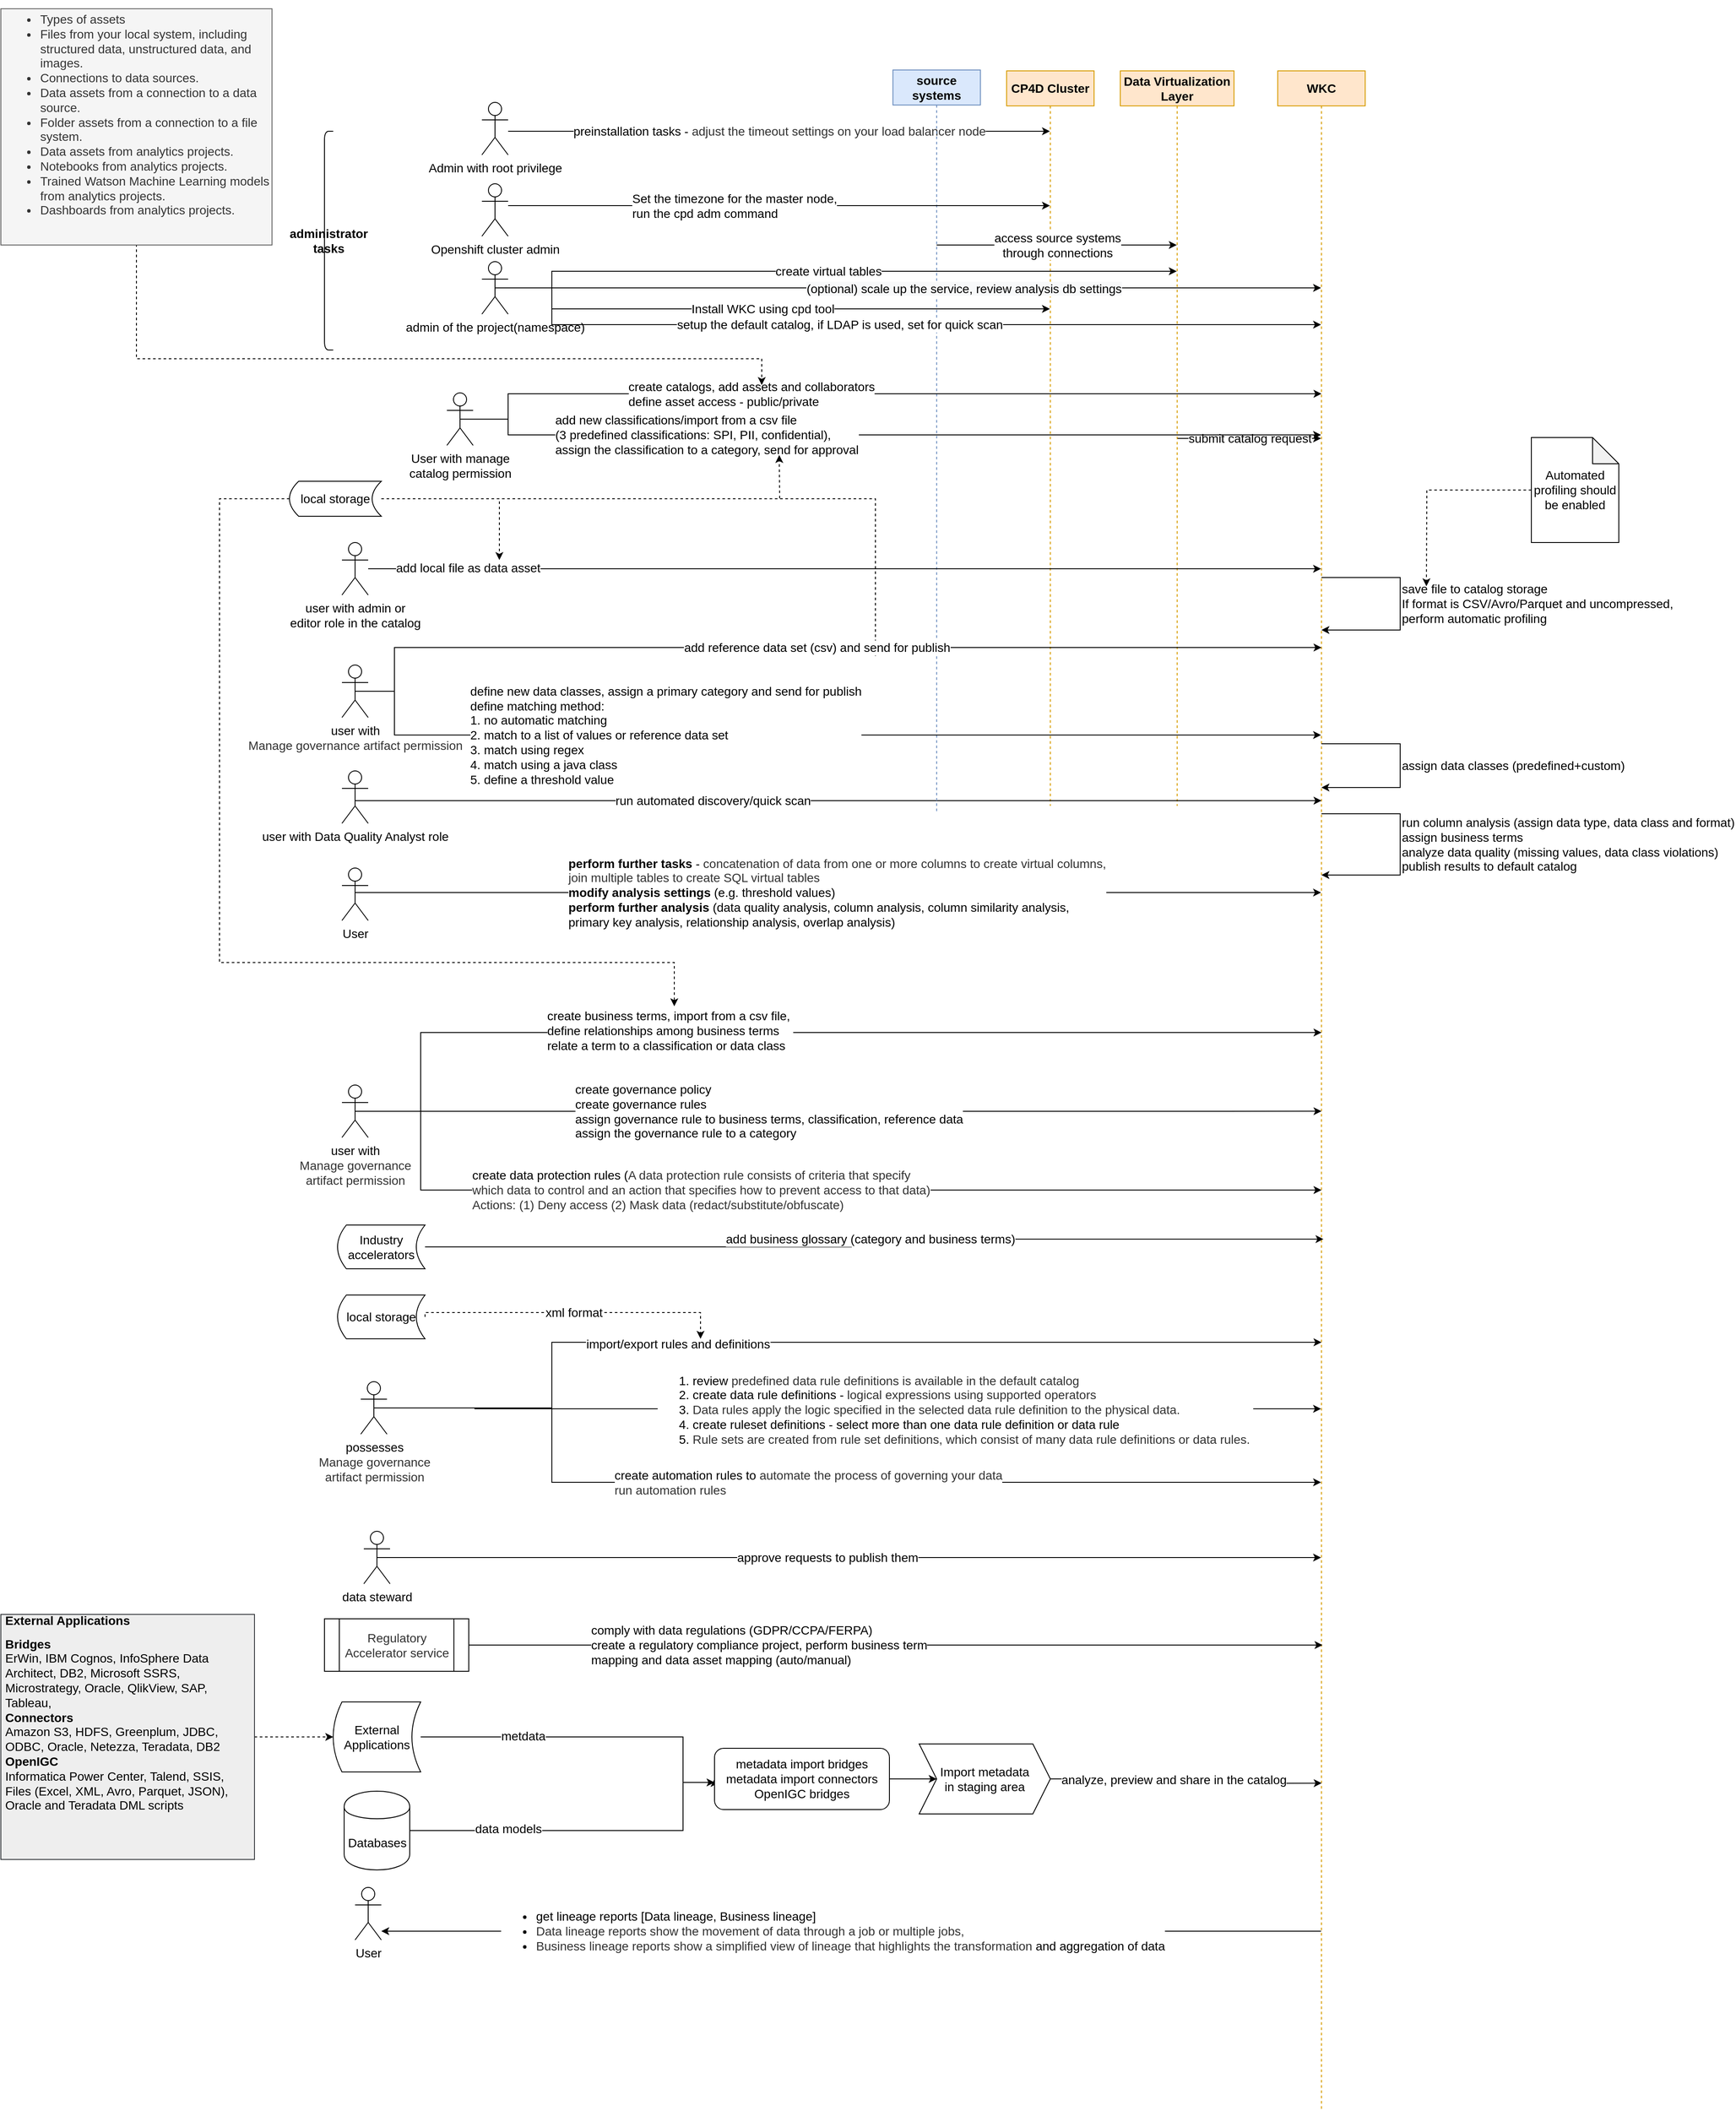 <mxfile version="13.4.9" type="github">
  <diagram id="kgpKYQtTHZ0yAKxKKP6v" name="Page-1">
    <mxGraphModel dx="2534" dy="1532" grid="1" gridSize="10" guides="1" tooltips="1" connect="1" arrows="1" fold="1" page="1" pageScale="1" pageWidth="850" pageHeight="1100" math="0" shadow="0">
      <root>
        <mxCell id="0" />
        <mxCell id="1" parent="0" />
        <mxCell id="m7c62PFlQVcXENg2-71l-1" value="CP4D Cluster" style="shape=umlLifeline;perimeter=lifelinePerimeter;whiteSpace=wrap;html=1;container=1;collapsible=0;recursiveResize=0;outlineConnect=0;fillColor=#ffe6cc;strokeColor=#d79b00;fontSize=14;fontStyle=1" parent="1" vertex="1">
          <mxGeometry x="110" y="31" width="100" height="840" as="geometry" />
        </mxCell>
        <mxCell id="m7c62PFlQVcXENg2-71l-2" value="submit catalog request" style="edgeStyle=orthogonalEdgeStyle;rounded=0;orthogonalLoop=1;jettySize=auto;html=1;fontSize=14;" parent="1" source="m7c62PFlQVcXENg2-71l-3" target="m7c62PFlQVcXENg2-71l-5" edge="1">
          <mxGeometry relative="1" as="geometry">
            <Array as="points">
              <mxPoint x="310" y="270" />
              <mxPoint x="310" y="270" />
            </Array>
          </mxGeometry>
        </mxCell>
        <mxCell id="m7c62PFlQVcXENg2-71l-3" value="Data Virtualization Layer" style="shape=umlLifeline;perimeter=lifelinePerimeter;whiteSpace=wrap;html=1;container=1;collapsible=0;recursiveResize=0;outlineConnect=0;fillColor=#ffe6cc;strokeColor=#d79b00;fontSize=14;fontStyle=1" parent="1" vertex="1">
          <mxGeometry x="240" y="31" width="130" height="840" as="geometry" />
        </mxCell>
        <mxCell id="IsnBaX-UXQkgkAbF29E4-29" value="&lt;ul style=&quot;font-size: 14px;&quot;&gt;&lt;li style=&quot;font-size: 14px;&quot;&gt;&lt;font style=&quot;font-size: 14px;&quot;&gt;get lineage reports [Data lineage, Business lineage]&lt;/font&gt;&lt;/li&gt;&lt;li style=&quot;font-size: 14px;&quot;&gt;&lt;font style=&quot;font-size: 14px;&quot;&gt;&lt;span style=&quot;color: rgb(50, 50, 50); font-size: 14px;&quot;&gt;Data lineage reports show the movement of data through a job or multiple jobs,&amp;nbsp;&lt;/span&gt;&lt;/font&gt;&lt;/li&gt;&lt;li style=&quot;font-size: 14px;&quot;&gt;&lt;span style=&quot;color: rgb(50, 50, 50); font-size: 14px;&quot;&gt;Business lineage reports show a simplified view of lineage that highlights the transformation&amp;nbsp;&lt;/span&gt;and aggregation of data&lt;/li&gt;&lt;/ul&gt;" style="edgeStyle=orthogonalEdgeStyle;rounded=0;orthogonalLoop=1;jettySize=auto;html=1;align=left;fontSize=14;" parent="1" target="IsnBaX-UXQkgkAbF29E4-28" edge="1">
          <mxGeometry x="0.75" relative="1" as="geometry">
            <mxPoint x="290" y="1697.593" as="targetPoint" />
            <Array as="points">
              <mxPoint x="-400" y="2157" />
              <mxPoint x="-400" y="2157" />
            </Array>
            <mxPoint as="offset" />
            <mxPoint x="469.5" y="2157" as="sourcePoint" />
          </mxGeometry>
        </mxCell>
        <mxCell id="m7c62PFlQVcXENg2-71l-5" value="WKC" style="shape=umlLifeline;perimeter=lifelinePerimeter;whiteSpace=wrap;html=1;container=1;collapsible=0;recursiveResize=0;outlineConnect=0;fillColor=#ffe6cc;strokeColor=#d79b00;fontSize=14;fontStyle=1" parent="1" vertex="1">
          <mxGeometry x="420" y="31" width="100" height="2330" as="geometry" />
        </mxCell>
        <mxCell id="m7c62PFlQVcXENg2-71l-6" value="&lt;font style=&quot;font-size: 14px;&quot;&gt;preinstallation tasks -&amp;nbsp;&lt;span style=&quot;color: rgb(50, 50, 50); font-size: 14px;&quot;&gt;adjust the timeout settings on your load balancer node&lt;/span&gt;&lt;/font&gt;" style="edgeStyle=orthogonalEdgeStyle;rounded=0;orthogonalLoop=1;jettySize=auto;html=1;fontSize=14;" parent="1" source="m7c62PFlQVcXENg2-71l-9" target="m7c62PFlQVcXENg2-71l-1" edge="1">
          <mxGeometry relative="1" as="geometry">
            <Array as="points">
              <mxPoint x="50" y="100" />
              <mxPoint x="50" y="100" />
            </Array>
          </mxGeometry>
        </mxCell>
        <mxCell id="m7c62PFlQVcXENg2-71l-9" value="&lt;font style=&quot;font-size: 14px;&quot;&gt;Admin with root privilege&lt;/font&gt;" style="shape=umlActor;verticalLabelPosition=bottom;verticalAlign=top;html=1;fontSize=14;" parent="1" vertex="1">
          <mxGeometry x="-490" y="67" width="30" height="60" as="geometry" />
        </mxCell>
        <mxCell id="m7c62PFlQVcXENg2-71l-12" value="approve requests to publish them" style="edgeStyle=orthogonalEdgeStyle;rounded=0;orthogonalLoop=1;jettySize=auto;html=1;fontSize=14;exitX=0.5;exitY=0.5;exitDx=0;exitDy=0;exitPerimeter=0;" parent="1" source="m7c62PFlQVcXENg2-71l-13" edge="1">
          <mxGeometry x="0.657" y="-380" relative="1" as="geometry">
            <Array as="points">
              <mxPoint x="-495" y="1730" />
            </Array>
            <mxPoint x="-380" y="-380" as="offset" />
            <mxPoint x="469.5" y="1730" as="targetPoint" />
          </mxGeometry>
        </mxCell>
        <mxCell id="m7c62PFlQVcXENg2-71l-13" value="data steward" style="shape=umlActor;verticalLabelPosition=bottom;verticalAlign=top;html=1;fontSize=14;" parent="1" vertex="1">
          <mxGeometry x="-625" y="1700" width="30" height="60" as="geometry" />
        </mxCell>
        <mxCell id="m7c62PFlQVcXENg2-71l-14" value="run automated discovery/quick scan" style="edgeStyle=orthogonalEdgeStyle;rounded=0;orthogonalLoop=1;jettySize=auto;html=1;fontSize=14;exitX=0.5;exitY=0.5;exitDx=0;exitDy=0;exitPerimeter=0;" parent="1" source="m7c62PFlQVcXENg2-71l-16" edge="1">
          <mxGeometry x="-0.256" relative="1" as="geometry">
            <Array as="points">
              <mxPoint x="-635" y="865" />
            </Array>
            <mxPoint as="offset" />
            <mxPoint x="470" y="865" as="targetPoint" />
            <mxPoint x="-635" y="876" as="sourcePoint" />
          </mxGeometry>
        </mxCell>
        <mxCell id="m7c62PFlQVcXENg2-71l-16" value="user with Data Quality Analyst role" style="shape=umlActor;verticalLabelPosition=bottom;verticalAlign=top;html=1;fontSize=14;" parent="1" vertex="1">
          <mxGeometry x="-650" y="831" width="30" height="60" as="geometry" />
        </mxCell>
        <mxCell id="m7c62PFlQVcXENg2-71l-96" value="access source systems &lt;br&gt;through connections" style="edgeStyle=orthogonalEdgeStyle;rounded=0;orthogonalLoop=1;jettySize=auto;html=1;strokeWidth=1;fontSize=14;" parent="1" source="m7c62PFlQVcXENg2-71l-17" target="m7c62PFlQVcXENg2-71l-3" edge="1">
          <mxGeometry relative="1" as="geometry">
            <Array as="points">
              <mxPoint x="150" y="230" />
              <mxPoint x="150" y="230" />
            </Array>
          </mxGeometry>
        </mxCell>
        <mxCell id="m7c62PFlQVcXENg2-71l-17" value="source systems" style="shape=umlLifeline;perimeter=lifelinePerimeter;whiteSpace=wrap;html=1;container=1;collapsible=0;recursiveResize=0;outlineConnect=0;fillColor=#dae8fc;strokeColor=#6c8ebf;fontSize=14;fontStyle=1" parent="1" vertex="1">
          <mxGeometry x="-20" y="30" width="100" height="850" as="geometry" />
        </mxCell>
        <mxCell id="m7c62PFlQVcXENg2-71l-19" value="&lt;ol style=&quot;font-size: 14px;&quot;&gt;&lt;li style=&quot;font-size: 14px;&quot;&gt;&lt;font style=&quot;font-size: 14px;&quot;&gt;&lt;font style=&quot;font-size: 14px;&quot;&gt;review&amp;nbsp;&lt;span style=&quot;color: rgb(50, 50, 50); font-size: 14px;&quot;&gt;predefined data rule definitions is available in the default catalog&lt;/span&gt;&lt;/font&gt;&lt;/font&gt;&lt;/li&gt;&lt;li style=&quot;font-size: 14px;&quot;&gt;&lt;font style=&quot;font-size: 14px;&quot;&gt;create data rule definitions -&amp;nbsp;&lt;span style=&quot;color: rgb(50, 50, 50); font-size: 14px;&quot;&gt;logical expressions using supported operators&lt;br style=&quot;font-size: 14px;&quot;&gt;&lt;/span&gt;&lt;/font&gt;&lt;/li&gt;&lt;li style=&quot;font-size: 14px;&quot;&gt;&lt;font style=&quot;font-size: 14px;&quot;&gt;&lt;span style=&quot;color: rgb(50, 50, 50); font-size: 14px;&quot;&gt;Data rules apply the logic specified in the selected data rule definition to the physical data.&lt;/span&gt;&lt;/font&gt;&lt;/li&gt;&lt;li style=&quot;font-size: 14px;&quot;&gt;&lt;font style=&quot;font-size: 14px;&quot;&gt;create ruleset definitions -&amp;nbsp;&lt;/font&gt;select more than one data rule definition or data rule&lt;/li&gt;&lt;li style=&quot;font-size: 14px;&quot;&gt;&lt;font style=&quot;font-size: 14px;&quot;&gt;&lt;span style=&quot;color: rgb(50, 50, 50); font-size: 14px;&quot;&gt;Rule sets are created from rule set definitions, which consist of many data rule definitions or data rules.&amp;nbsp;&lt;/span&gt;&lt;/font&gt;&lt;/li&gt;&lt;/ol&gt;" style="edgeStyle=orthogonalEdgeStyle;rounded=0;orthogonalLoop=1;jettySize=auto;html=1;fontSize=14;align=left;exitX=0.5;exitY=0.5;exitDx=0;exitDy=0;exitPerimeter=0;" parent="1" source="m7c62PFlQVcXENg2-71l-20" edge="1">
          <mxGeometry x="-0.403" y="-1" relative="1" as="geometry">
            <Array as="points">
              <mxPoint x="-498" y="1560" />
            </Array>
            <mxPoint x="469.5" y="1560" as="targetPoint" />
            <mxPoint as="offset" />
          </mxGeometry>
        </mxCell>
        <mxCell id="m7c62PFlQVcXENg2-71l-87" style="edgeStyle=orthogonalEdgeStyle;rounded=0;orthogonalLoop=1;jettySize=auto;html=1;strokeWidth=1;fontSize=14;exitX=0.5;exitY=0.5;exitDx=0;exitDy=0;exitPerimeter=0;" parent="1" source="m7c62PFlQVcXENg2-71l-20" edge="1">
          <mxGeometry relative="1" as="geometry">
            <mxPoint x="470" y="1484" as="targetPoint" />
            <Array as="points">
              <mxPoint x="-410" y="1559" />
              <mxPoint x="-410" y="1484" />
            </Array>
            <mxPoint x="-483.5" y="1544" as="sourcePoint" />
          </mxGeometry>
        </mxCell>
        <mxCell id="m7c62PFlQVcXENg2-71l-88" value="import/export rules and definitions" style="edgeLabel;html=1;align=center;verticalAlign=middle;resizable=0;points=[];fontSize=14;" parent="m7c62PFlQVcXENg2-71l-87" vertex="1" connectable="0">
          <mxGeometry x="-0.494" y="-2" relative="1" as="geometry">
            <mxPoint x="129.5" as="offset" />
          </mxGeometry>
        </mxCell>
        <mxCell id="m7c62PFlQVcXENg2-71l-91" value="&lt;div style=&quot;text-align: left; font-size: 14px;&quot;&gt;create automation rules to&amp;nbsp;&lt;span style=&quot;color: rgb(50, 50, 50); font-size: 14px;&quot;&gt;automate the process of governing your data&lt;/span&gt;&lt;/div&gt;&lt;font style=&quot;font-size: 14px;&quot;&gt;&lt;div style=&quot;text-align: left; font-size: 14px;&quot;&gt;&lt;span style=&quot;color: rgb(50, 50, 50); font-size: 14px;&quot;&gt;run automation rules&lt;/span&gt;&lt;/div&gt;&lt;/font&gt;" style="edgeStyle=orthogonalEdgeStyle;rounded=0;orthogonalLoop=1;jettySize=auto;html=1;strokeWidth=1;fontSize=14;exitX=0.5;exitY=0.5;exitDx=0;exitDy=0;exitPerimeter=0;" parent="1" source="m7c62PFlQVcXENg2-71l-20" edge="1">
          <mxGeometry x="-0.006" relative="1" as="geometry">
            <mxPoint x="469.5" y="1644" as="targetPoint" />
            <Array as="points">
              <mxPoint x="-410" y="1559" />
              <mxPoint x="-410" y="1644" />
            </Array>
            <mxPoint x="1" as="offset" />
            <mxPoint x="-483.5" y="1574" as="sourcePoint" />
          </mxGeometry>
        </mxCell>
        <mxCell id="m7c62PFlQVcXENg2-71l-20" value="&lt;font style=&quot;font-size: 14px;&quot;&gt;possesses&lt;br style=&quot;font-size: 14px;&quot;&gt;&lt;span style=&quot;color: rgb(50, 50, 50); background-color: rgb(255, 255, 255); font-size: 14px;&quot;&gt;Manage governance &lt;br style=&quot;font-size: 14px;&quot;&gt;artifact permission&lt;/span&gt;&lt;/font&gt;" style="shape=umlActor;verticalLabelPosition=bottom;verticalAlign=top;html=1;fontSize=14;" parent="1" vertex="1">
          <mxGeometry x="-628.5" y="1529" width="30" height="60" as="geometry" />
        </mxCell>
        <mxCell id="m7c62PFlQVcXENg2-71l-37" value="&lt;font style=&quot;font-size: 14px;&quot;&gt;Install WKC using cpd tool&lt;/font&gt;" style="edgeStyle=orthogonalEdgeStyle;rounded=0;orthogonalLoop=1;jettySize=auto;html=1;fontSize=14;exitX=0.5;exitY=0.5;exitDx=0;exitDy=0;exitPerimeter=0;" parent="1" source="m7c62PFlQVcXENg2-71l-22" edge="1">
          <mxGeometry relative="1" as="geometry">
            <Array as="points">
              <mxPoint x="-410" y="279" />
              <mxPoint x="-410" y="303" />
            </Array>
            <mxPoint x="-475.034" y="302" as="sourcePoint" />
            <mxPoint x="159.5" y="303.0" as="targetPoint" />
          </mxGeometry>
        </mxCell>
        <mxCell id="m7c62PFlQVcXENg2-71l-38" style="edgeStyle=orthogonalEdgeStyle;rounded=0;orthogonalLoop=1;jettySize=auto;html=1;fontSize=14;exitX=0.5;exitY=0.5;exitDx=0;exitDy=0;exitPerimeter=0;" parent="1" source="m7c62PFlQVcXENg2-71l-22" edge="1">
          <mxGeometry relative="1" as="geometry">
            <Array as="points">
              <mxPoint x="-410" y="279" />
              <mxPoint x="-410" y="321" />
            </Array>
            <mxPoint x="-475.034" y="300" as="sourcePoint" />
            <mxPoint x="469.5" y="321.0" as="targetPoint" />
          </mxGeometry>
        </mxCell>
        <mxCell id="m7c62PFlQVcXENg2-71l-39" value="&lt;font style=&quot;font-size: 14px;&quot;&gt;setup the default catalog, if LDAP is used, set for quick scan&lt;/font&gt;" style="edgeLabel;html=1;align=center;verticalAlign=middle;resizable=0;points=[];fontSize=14;" parent="m7c62PFlQVcXENg2-71l-38" vertex="1" connectable="0">
          <mxGeometry x="-0.1" y="-1" relative="1" as="geometry">
            <mxPoint x="-8.67" y="-1" as="offset" />
          </mxGeometry>
        </mxCell>
        <mxCell id="m7c62PFlQVcXENg2-71l-95" value="create virtual tables" style="edgeStyle=orthogonalEdgeStyle;rounded=0;orthogonalLoop=1;jettySize=auto;html=1;strokeWidth=1;fontSize=14;exitX=0.5;exitY=0.5;exitDx=0;exitDy=0;exitPerimeter=0;" parent="1" source="m7c62PFlQVcXENg2-71l-22" target="m7c62PFlQVcXENg2-71l-3" edge="1">
          <mxGeometry relative="1" as="geometry">
            <Array as="points">
              <mxPoint x="-410" y="279" />
              <mxPoint x="-410" y="260" />
            </Array>
          </mxGeometry>
        </mxCell>
        <mxCell id="m7c62PFlQVcXENg2-71l-22" value="&lt;font style=&quot;font-size: 14px;&quot;&gt;admin of the project(namespace)&lt;/font&gt;" style="shape=umlActor;verticalLabelPosition=bottom;verticalAlign=top;html=1;outlineConnect=0;fontSize=14;" parent="1" vertex="1">
          <mxGeometry x="-490" y="249" width="30" height="60" as="geometry" />
        </mxCell>
        <mxCell id="m7c62PFlQVcXENg2-71l-33" style="edgeStyle=orthogonalEdgeStyle;rounded=0;orthogonalLoop=1;jettySize=auto;html=1;fontSize=14;" parent="1" edge="1">
          <mxGeometry relative="1" as="geometry">
            <Array as="points">
              <mxPoint x="-10" y="185" />
              <mxPoint x="-10" y="185" />
            </Array>
            <mxPoint x="-460" y="185.0" as="sourcePoint" />
            <mxPoint x="159.5" y="185.0" as="targetPoint" />
          </mxGeometry>
        </mxCell>
        <mxCell id="m7c62PFlQVcXENg2-71l-35" value="&lt;font style=&quot;font-size: 14px;&quot;&gt;Set the timezone for the master node,&lt;br style=&quot;font-size: 14px;&quot;&gt;run the cpd adm command&lt;/font&gt;" style="edgeLabel;html=1;align=left;verticalAlign=middle;resizable=0;points=[];fontSize=14;" parent="m7c62PFlQVcXENg2-71l-33" vertex="1" connectable="0">
          <mxGeometry x="-0.065" y="1" relative="1" as="geometry">
            <mxPoint x="-149.66" y="1" as="offset" />
          </mxGeometry>
        </mxCell>
        <mxCell id="m7c62PFlQVcXENg2-71l-30" value="&lt;font style=&quot;font-size: 14px;&quot;&gt;Openshift cluster admin&lt;/font&gt;" style="shape=umlActor;verticalLabelPosition=bottom;verticalAlign=top;html=1;outlineConnect=0;fontSize=14;" parent="1" vertex="1">
          <mxGeometry x="-490" y="160" width="30" height="60" as="geometry" />
        </mxCell>
        <mxCell id="m7c62PFlQVcXENg2-71l-42" style="edgeStyle=orthogonalEdgeStyle;rounded=0;orthogonalLoop=1;jettySize=auto;html=1;fontSize=14;exitX=0.5;exitY=0.5;exitDx=0;exitDy=0;exitPerimeter=0;" parent="1" source="m7c62PFlQVcXENg2-71l-22" target="m7c62PFlQVcXENg2-71l-5" edge="1">
          <mxGeometry relative="1" as="geometry">
            <mxPoint x="-475" y="340" as="sourcePoint" />
            <mxPoint x="-50" y="370" as="targetPoint" />
            <Array as="points">
              <mxPoint x="160" y="279" />
              <mxPoint x="160" y="279" />
            </Array>
          </mxGeometry>
        </mxCell>
        <mxCell id="m7c62PFlQVcXENg2-71l-43" value="&lt;span style=&quot;font-size: 14px; background-color: rgb(248, 249, 250);&quot;&gt;(optional) scale up the service, review analysis db settings&lt;/span&gt;" style="edgeLabel;html=1;align=center;verticalAlign=middle;resizable=0;points=[];fontSize=14;" parent="m7c62PFlQVcXENg2-71l-42" vertex="1" connectable="0">
          <mxGeometry x="0.135" y="-1" relative="1" as="geometry">
            <mxPoint as="offset" />
          </mxGeometry>
        </mxCell>
        <mxCell id="m7c62PFlQVcXENg2-71l-47" style="edgeStyle=orthogonalEdgeStyle;rounded=0;orthogonalLoop=1;jettySize=auto;html=1;fontSize=14;exitX=0.5;exitY=0.5;exitDx=0;exitDy=0;exitPerimeter=0;" parent="1" source="m7c62PFlQVcXENg2-71l-44" edge="1">
          <mxGeometry relative="1" as="geometry">
            <Array as="points">
              <mxPoint x="-460" y="429" />
              <mxPoint x="-460" y="400" />
              <mxPoint x="470" y="400" />
            </Array>
            <mxPoint x="-460" y="410.0" as="sourcePoint" />
            <mxPoint x="470" y="400" as="targetPoint" />
          </mxGeometry>
        </mxCell>
        <mxCell id="m7c62PFlQVcXENg2-71l-48" value="&lt;div style=&quot;text-align: left; font-size: 14px;&quot;&gt;create catalogs, add assets and collaborators&lt;/div&gt;&lt;div style=&quot;text-align: left; font-size: 14px;&quot;&gt;define asset access - public/private&lt;/div&gt;" style="edgeLabel;html=1;align=center;verticalAlign=middle;resizable=0;points=[];fontSize=14;" parent="m7c62PFlQVcXENg2-71l-47" vertex="1" connectable="0">
          <mxGeometry x="0.463" y="-283" relative="1" as="geometry">
            <mxPoint x="-380" y="-283" as="offset" />
          </mxGeometry>
        </mxCell>
        <mxCell id="m7c62PFlQVcXENg2-71l-54" style="edgeStyle=orthogonalEdgeStyle;rounded=0;orthogonalLoop=1;jettySize=auto;html=1;strokeWidth=1;fontSize=14;exitX=0.5;exitY=0.5;exitDx=0;exitDy=0;exitPerimeter=0;" parent="1" source="m7c62PFlQVcXENg2-71l-44" edge="1">
          <mxGeometry relative="1" as="geometry">
            <Array as="points">
              <mxPoint x="-460" y="429" />
              <mxPoint x="-460" y="447" />
            </Array>
            <mxPoint x="-475.034" y="446" as="sourcePoint" />
            <mxPoint x="469.5" y="447.0" as="targetPoint" />
          </mxGeometry>
        </mxCell>
        <mxCell id="m7c62PFlQVcXENg2-71l-55" value="add new classifications/import from a csv file &lt;br&gt;(3 predefined classifications: SPI, PII, confidential),&amp;nbsp;&lt;br style=&quot;font-size: 14px&quot;&gt;assign the classification to a category, send for approval" style="edgeLabel;html=1;align=left;verticalAlign=middle;resizable=0;points=[];fontSize=14;" parent="m7c62PFlQVcXENg2-71l-54" vertex="1" connectable="0">
          <mxGeometry x="-0.036" y="-1" relative="1" as="geometry">
            <mxPoint x="-358" y="-1" as="offset" />
          </mxGeometry>
        </mxCell>
        <mxCell id="m7c62PFlQVcXENg2-71l-44" value="&lt;font style=&quot;font-size: 14px&quot;&gt;User with manage &lt;br&gt;catalog permission&lt;/font&gt;" style="shape=umlActor;verticalLabelPosition=bottom;verticalAlign=top;html=1;outlineConnect=0;fontSize=14;" parent="1" vertex="1">
          <mxGeometry x="-530" y="399" width="30" height="60" as="geometry" />
        </mxCell>
        <mxCell id="m7c62PFlQVcXENg2-71l-53" style="edgeStyle=orthogonalEdgeStyle;rounded=0;orthogonalLoop=1;jettySize=auto;html=1;fontSize=14;dashed=1;strokeWidth=1;exitX=0.5;exitY=1;exitDx=0;exitDy=0;" parent="1" edge="1">
          <mxGeometry relative="1" as="geometry">
            <mxPoint x="-170" y="390" as="targetPoint" />
            <Array as="points">
              <mxPoint x="-885" y="360" />
              <mxPoint x="-170" y="360" />
            </Array>
            <mxPoint x="-885.0" y="217.0" as="sourcePoint" />
          </mxGeometry>
        </mxCell>
        <mxCell id="m7c62PFlQVcXENg2-71l-51" value="&lt;h1 style=&quot;font-size: 14px;&quot;&gt;&lt;ul style=&quot;font-size: 14px;&quot;&gt;&lt;li style=&quot;font-size: 14px;&quot;&gt;&lt;font style=&quot;font-size: 14px; font-weight: normal;&quot;&gt;Types of assets&lt;/font&gt;&lt;/li&gt;&lt;li style=&quot;font-size: 14px;&quot;&gt;&lt;font style=&quot;font-size: 14px; font-weight: normal;&quot;&gt;Files from your local system, including structured data, unstructured data, and images.&lt;/font&gt;&lt;/li&gt;&lt;li style=&quot;font-size: 14px;&quot;&gt;&lt;font style=&quot;font-size: 14px; font-weight: normal;&quot;&gt;Connections to data sources.&amp;nbsp;&lt;/font&gt;&lt;/li&gt;&lt;li style=&quot;font-size: 14px;&quot;&gt;&lt;span style=&quot;font-weight: normal; font-size: 14px;&quot;&gt;Data assets from a connection to a data source.&lt;/span&gt;&lt;/li&gt;&lt;li style=&quot;font-size: 14px;&quot;&gt;&lt;font style=&quot;font-size: 14px; font-weight: normal;&quot;&gt;Folder assets from a connection to a file system.&lt;/font&gt;&lt;/li&gt;&lt;li style=&quot;font-size: 14px;&quot;&gt;&lt;font style=&quot;font-size: 14px; font-weight: normal;&quot;&gt;Data assets from analytics projects.&lt;/font&gt;&lt;/li&gt;&lt;li style=&quot;font-size: 14px;&quot;&gt;&lt;font style=&quot;font-size: 14px; font-weight: normal;&quot;&gt;Notebooks from analytics projects.&lt;/font&gt;&lt;/li&gt;&lt;li style=&quot;font-size: 14px;&quot;&gt;&lt;font style=&quot;font-size: 14px; font-weight: normal;&quot;&gt;Trained Watson Machine Learning models from analytics projects.&lt;/font&gt;&lt;/li&gt;&lt;li style=&quot;font-size: 14px;&quot;&gt;&lt;font style=&quot;font-size: 14px; font-weight: normal;&quot;&gt;Dashboards from analytics projects.&lt;/font&gt;&lt;/li&gt;&lt;/ul&gt;&lt;/h1&gt;" style="text;html=1;strokeColor=#666666;fillColor=#f5f5f5;spacing=5;spacingTop=-20;whiteSpace=wrap;overflow=hidden;rounded=0;fontSize=14;fontColor=#333333;" parent="1" vertex="1">
          <mxGeometry x="-1040" y="-40" width="310" height="270" as="geometry" />
        </mxCell>
        <mxCell id="m7c62PFlQVcXENg2-71l-58" style="edgeStyle=orthogonalEdgeStyle;rounded=0;orthogonalLoop=1;jettySize=auto;html=1;strokeWidth=1;fontSize=14;dashed=1;" parent="1" source="m7c62PFlQVcXENg2-71l-57" edge="1">
          <mxGeometry relative="1" as="geometry">
            <mxPoint x="-150" y="470" as="targetPoint" />
          </mxGeometry>
        </mxCell>
        <mxCell id="m7c62PFlQVcXENg2-71l-63" style="edgeStyle=orthogonalEdgeStyle;rounded=0;orthogonalLoop=1;jettySize=auto;html=1;strokeWidth=1;fontSize=14;dashed=1;" parent="1" source="m7c62PFlQVcXENg2-71l-57" edge="1">
          <mxGeometry relative="1" as="geometry">
            <mxPoint x="-470" y="590" as="targetPoint" />
            <Array as="points">
              <mxPoint x="-470" y="520" />
              <mxPoint x="-470" y="590" />
            </Array>
          </mxGeometry>
        </mxCell>
        <mxCell id="m7c62PFlQVcXENg2-71l-73" value="" style="edgeStyle=orthogonalEdgeStyle;rounded=0;orthogonalLoop=1;jettySize=auto;html=1;strokeWidth=1;fontSize=14;dashed=1;" parent="1" source="m7c62PFlQVcXENg2-71l-57" edge="1">
          <mxGeometry x="0.661" relative="1" as="geometry">
            <mxPoint x="-40" y="700" as="targetPoint" />
            <Array as="points">
              <mxPoint x="-40" y="520" />
            </Array>
            <mxPoint as="offset" />
          </mxGeometry>
        </mxCell>
        <mxCell id="m7c62PFlQVcXENg2-71l-84" style="edgeStyle=orthogonalEdgeStyle;rounded=0;orthogonalLoop=1;jettySize=auto;html=1;strokeWidth=1;fontSize=14;dashed=1;" parent="1" source="m7c62PFlQVcXENg2-71l-57" edge="1">
          <mxGeometry relative="1" as="geometry">
            <mxPoint x="-270" y="1100" as="targetPoint" />
            <Array as="points">
              <mxPoint x="-790" y="520" />
              <mxPoint x="-790" y="1050" />
              <mxPoint x="-270" y="1050" />
            </Array>
          </mxGeometry>
        </mxCell>
        <mxCell id="m7c62PFlQVcXENg2-71l-57" value="local storage" style="shape=dataStorage;whiteSpace=wrap;html=1;fontSize=14;" parent="1" vertex="1">
          <mxGeometry x="-710" y="500" width="105" height="40" as="geometry" />
        </mxCell>
        <mxCell id="m7c62PFlQVcXENg2-71l-60" style="edgeStyle=orthogonalEdgeStyle;rounded=0;orthogonalLoop=1;jettySize=auto;html=1;strokeWidth=1;fontSize=14;" parent="1" source="m7c62PFlQVcXENg2-71l-59" target="m7c62PFlQVcXENg2-71l-5" edge="1">
          <mxGeometry relative="1" as="geometry">
            <Array as="points">
              <mxPoint x="240" y="600" />
              <mxPoint x="240" y="600" />
            </Array>
          </mxGeometry>
        </mxCell>
        <mxCell id="m7c62PFlQVcXENg2-71l-61" value="add local file as data asset" style="edgeLabel;html=1;align=center;verticalAlign=middle;resizable=0;points=[];fontSize=14;" parent="m7c62PFlQVcXENg2-71l-60" vertex="1" connectable="0">
          <mxGeometry x="-0.792" y="1" relative="1" as="geometry">
            <mxPoint as="offset" />
          </mxGeometry>
        </mxCell>
        <mxCell id="m7c62PFlQVcXENg2-71l-59" value="user with admin or &lt;br style=&quot;font-size: 14px;&quot;&gt;editor role in the catalog" style="shape=umlActor;verticalLabelPosition=bottom;verticalAlign=top;html=1;outlineConnect=0;fontSize=14;" parent="1" vertex="1">
          <mxGeometry x="-650" y="570" width="30" height="60" as="geometry" />
        </mxCell>
        <mxCell id="m7c62PFlQVcXENg2-71l-62" value="save file to catalog storage&lt;br style=&quot;font-size: 14px&quot;&gt;If format is CSV/Avro/Parquet and uncompressed, &lt;br&gt;perform automatic profiling" style="edgeStyle=orthogonalEdgeStyle;rounded=0;orthogonalLoop=1;jettySize=auto;html=1;strokeWidth=1;fontSize=14;align=left;" parent="1" source="m7c62PFlQVcXENg2-71l-5" target="m7c62PFlQVcXENg2-71l-5" edge="1">
          <mxGeometry relative="1" as="geometry">
            <Array as="points">
              <mxPoint x="560" y="610" />
              <mxPoint x="560" y="670" />
            </Array>
          </mxGeometry>
        </mxCell>
        <mxCell id="m7c62PFlQVcXENg2-71l-65" style="edgeStyle=orthogonalEdgeStyle;rounded=0;orthogonalLoop=1;jettySize=auto;html=1;dashed=1;strokeWidth=1;fontSize=14;" parent="1" source="m7c62PFlQVcXENg2-71l-64" edge="1">
          <mxGeometry relative="1" as="geometry">
            <mxPoint x="590" y="620" as="targetPoint" />
          </mxGeometry>
        </mxCell>
        <mxCell id="m7c62PFlQVcXENg2-71l-64" value="Automated profiling should be enabled" style="shape=note;whiteSpace=wrap;html=1;backgroundOutline=1;darkOpacity=0.05;fontSize=14;" parent="1" vertex="1">
          <mxGeometry x="710" y="450" width="100" height="120" as="geometry" />
        </mxCell>
        <mxCell id="m7c62PFlQVcXENg2-71l-66" value="assign data classes (predefined+custom)" style="edgeStyle=orthogonalEdgeStyle;rounded=0;orthogonalLoop=1;jettySize=auto;html=1;strokeWidth=1;fontSize=14;align=left;" parent="1" source="m7c62PFlQVcXENg2-71l-5" target="m7c62PFlQVcXENg2-71l-5" edge="1">
          <mxGeometry relative="1" as="geometry">
            <Array as="points">
              <mxPoint x="560" y="800" />
              <mxPoint x="560" y="850" />
            </Array>
          </mxGeometry>
        </mxCell>
        <mxCell id="m7c62PFlQVcXENg2-71l-68" value="&lt;div style=&quot;text-align: left; font-size: 14px;&quot;&gt;define new data classes, assign a primary category and send for publish&lt;/div&gt;&lt;div style=&quot;text-align: left; font-size: 14px;&quot;&gt;define matching method:&lt;/div&gt;&lt;div style=&quot;text-align: left; font-size: 14px;&quot;&gt;1. no automatic matching&lt;/div&gt;&lt;div style=&quot;text-align: left; font-size: 14px;&quot;&gt;2. match to a list of values or reference data set&lt;/div&gt;&lt;div style=&quot;text-align: left; font-size: 14px;&quot;&gt;3. match using regex&lt;/div&gt;&lt;div style=&quot;text-align: left; font-size: 14px;&quot;&gt;4. match using a java class&lt;/div&gt;&lt;div style=&quot;text-align: left; font-size: 14px;&quot;&gt;5. define a threshold value&lt;/div&gt;" style="edgeStyle=orthogonalEdgeStyle;rounded=0;orthogonalLoop=1;jettySize=auto;html=1;strokeWidth=1;fontSize=14;exitX=0.5;exitY=0.5;exitDx=0;exitDy=0;exitPerimeter=0;" parent="1" source="m7c62PFlQVcXENg2-71l-67" target="m7c62PFlQVcXENg2-71l-5" edge="1">
          <mxGeometry x="-0.299" relative="1" as="geometry">
            <Array as="points">
              <mxPoint x="-590" y="740" />
              <mxPoint x="-590" y="790" />
            </Array>
            <mxPoint as="offset" />
          </mxGeometry>
        </mxCell>
        <mxCell id="m7c62PFlQVcXENg2-71l-74" value="add reference data set (csv) and send for publish" style="edgeStyle=orthogonalEdgeStyle;rounded=0;orthogonalLoop=1;jettySize=auto;html=1;strokeWidth=1;fontSize=14;exitX=0.5;exitY=0.5;exitDx=0;exitDy=0;exitPerimeter=0;" parent="1" source="m7c62PFlQVcXENg2-71l-67" edge="1">
          <mxGeometry relative="1" as="geometry">
            <Array as="points">
              <mxPoint x="-590" y="740" />
              <mxPoint x="-590" y="690" />
              <mxPoint x="470" y="690" />
            </Array>
            <mxPoint x="470" y="690" as="targetPoint" />
          </mxGeometry>
        </mxCell>
        <mxCell id="m7c62PFlQVcXENg2-71l-67" value="user with&lt;br style=&quot;font-size: 14px;&quot;&gt;&lt;span style=&quot;color: rgb(50, 50, 50); background-color: rgb(255, 255, 255); font-size: 14px;&quot;&gt;Manage governance artifact permission&lt;/span&gt;" style="shape=umlActor;verticalLabelPosition=bottom;verticalAlign=top;html=1;outlineConnect=0;fontSize=14;" parent="1" vertex="1">
          <mxGeometry x="-650" y="710" width="30" height="60" as="geometry" />
        </mxCell>
        <mxCell id="m7c62PFlQVcXENg2-71l-75" value="&lt;div style=&quot;font-size: 14px;&quot;&gt;run column analysis (assign data type, data class and format)&lt;/div&gt;&lt;div style=&quot;font-size: 14px;&quot;&gt;assign business terms&lt;/div&gt;&lt;div style=&quot;font-size: 14px;&quot;&gt;analyze data quality (missing values, data class violations)&lt;/div&gt;&lt;div style=&quot;font-size: 14px;&quot;&gt;publish results to default catalog&lt;/div&gt;" style="edgeStyle=orthogonalEdgeStyle;rounded=0;orthogonalLoop=1;jettySize=auto;html=1;strokeWidth=1;fontSize=14;align=left;" parent="1" source="m7c62PFlQVcXENg2-71l-5" target="m7c62PFlQVcXENg2-71l-5" edge="1">
          <mxGeometry relative="1" as="geometry">
            <Array as="points">
              <mxPoint x="560" y="880" />
              <mxPoint x="560" y="950" />
            </Array>
          </mxGeometry>
        </mxCell>
        <mxCell id="m7c62PFlQVcXENg2-71l-77" value="&lt;font style=&quot;font-size: 14px;&quot;&gt;&lt;b style=&quot;font-size: 14px;&quot;&gt;perform further tasks&lt;/b&gt; -&amp;nbsp;&lt;span style=&quot;color: rgb(50, 50, 50); font-size: 14px;&quot;&gt;concatenation of data from one or more columns to create virtual columns, &lt;br style=&quot;font-size: 14px;&quot;&gt;join multiple tables to create SQL virtual tables&lt;br style=&quot;font-size: 14px;&quot;&gt;&lt;/span&gt;&lt;/font&gt;&lt;b style=&quot;font-size: 14px;&quot;&gt;modify analysis settings&lt;/b&gt; (e.g. threshold values)&lt;br style=&quot;font-size: 14px;&quot;&gt;&lt;b style=&quot;font-size: 14px;&quot;&gt;perform further analysis&lt;/b&gt; (data quality analysis, column analysis, column similarity analysis, &lt;br style=&quot;font-size: 14px;&quot;&gt;primary key analysis, relationship analysis, overlap analysis)" style="edgeStyle=orthogonalEdgeStyle;rounded=0;orthogonalLoop=1;jettySize=auto;html=1;strokeWidth=1;fontSize=14;align=left;exitX=0.5;exitY=0.5;exitDx=0;exitDy=0;exitPerimeter=0;" parent="1" source="m7c62PFlQVcXENg2-71l-76" edge="1">
          <mxGeometry x="0.291" y="-470" relative="1" as="geometry">
            <Array as="points">
              <mxPoint x="-635" y="970" />
            </Array>
            <mxPoint x="-470" y="-470" as="offset" />
            <mxPoint x="-460" y="970.034" as="sourcePoint" />
            <mxPoint x="469.5" y="970.034" as="targetPoint" />
          </mxGeometry>
        </mxCell>
        <mxCell id="m7c62PFlQVcXENg2-71l-76" value="User" style="shape=umlActor;verticalLabelPosition=bottom;verticalAlign=top;html=1;outlineConnect=0;fontSize=14;" parent="1" vertex="1">
          <mxGeometry x="-650" y="942" width="30" height="60" as="geometry" />
        </mxCell>
        <mxCell id="m7c62PFlQVcXENg2-71l-80" value="&lt;div style=&quot;text-align: left; font-size: 14px;&quot;&gt;create governance policy&lt;/div&gt;&lt;div style=&quot;text-align: left; font-size: 14px;&quot;&gt;create governance rules&lt;/div&gt;&lt;div style=&quot;text-align: left; font-size: 14px;&quot;&gt;assign governance rule to business terms, classification, reference data&lt;/div&gt;&lt;div style=&quot;text-align: left; font-size: 14px;&quot;&gt;assign the governance rule to a category&lt;/div&gt;" style="edgeStyle=orthogonalEdgeStyle;rounded=0;orthogonalLoop=1;jettySize=auto;html=1;strokeWidth=1;fontSize=14;exitX=0.5;exitY=0.5;exitDx=0;exitDy=0;exitPerimeter=0;" parent="1" edge="1" source="m7c62PFlQVcXENg2-71l-79">
          <mxGeometry x="0.871" y="560" relative="1" as="geometry">
            <mxPoint x="-460" y="1220" as="sourcePoint" />
            <mxPoint x="470" y="1219.935" as="targetPoint" />
            <Array as="points" />
            <mxPoint x="-560" y="560" as="offset" />
          </mxGeometry>
        </mxCell>
        <mxCell id="m7c62PFlQVcXENg2-71l-81" value="&lt;font style=&quot;font-size: 14px;&quot;&gt;create data protection rules (&lt;font color=&quot;#323232&quot; style=&quot;font-size: 14px;&quot;&gt;A data protection rule consists of criteria that specify &lt;/font&gt;&lt;br style=&quot;font-size: 14px;&quot;&gt;&lt;font color=&quot;#323232&quot; style=&quot;font-size: 14px;&quot;&gt;which data to control and an action that specifies how to prevent access to that data)&lt;/font&gt;&lt;br style=&quot;font-size: 14px;&quot;&gt;&lt;font color=&quot;#323232&quot; style=&quot;font-size: 14px;&quot;&gt;Actions: (1) Deny access (2) Mask data (redact/substitute/obfuscate)&lt;/font&gt;&lt;br style=&quot;font-size: 14px;&quot;&gt;&lt;/font&gt;" style="edgeStyle=orthogonalEdgeStyle;rounded=0;orthogonalLoop=1;jettySize=auto;html=1;strokeWidth=1;fontSize=14;align=left;exitX=0.5;exitY=0.5;exitDx=0;exitDy=0;exitPerimeter=0;" parent="1" source="m7c62PFlQVcXENg2-71l-79" edge="1">
          <mxGeometry x="-0.629" relative="1" as="geometry">
            <mxPoint x="470" y="1310" as="targetPoint" />
            <Array as="points">
              <mxPoint x="-560" y="1220" />
              <mxPoint x="-560" y="1310" />
              <mxPoint x="470" y="1310" />
            </Array>
            <mxPoint as="offset" />
          </mxGeometry>
        </mxCell>
        <mxCell id="m7c62PFlQVcXENg2-71l-82" style="edgeStyle=orthogonalEdgeStyle;rounded=0;orthogonalLoop=1;jettySize=auto;html=1;strokeWidth=1;fontSize=14;exitX=0.5;exitY=0.5;exitDx=0;exitDy=0;exitPerimeter=0;" parent="1" source="m7c62PFlQVcXENg2-71l-79" edge="1">
          <mxGeometry relative="1" as="geometry">
            <Array as="points">
              <mxPoint x="-560" y="1220" />
              <mxPoint x="-560" y="1130" />
              <mxPoint x="470" y="1130" />
            </Array>
            <mxPoint x="-515.0" y="1224" as="sourcePoint" />
            <mxPoint x="470" y="1130" as="targetPoint" />
          </mxGeometry>
        </mxCell>
        <mxCell id="m7c62PFlQVcXENg2-71l-83" value="&lt;div style=&quot;text-align: left; font-size: 14px;&quot;&gt;create business terms, import from a csv file,&amp;nbsp;&lt;/div&gt;&lt;div style=&quot;text-align: left; font-size: 14px;&quot;&gt;define relationships among business terms&lt;/div&gt;&lt;div style=&quot;text-align: left; font-size: 14px;&quot;&gt;relate a term to a classification or data class&lt;/div&gt;" style="edgeLabel;html=1;align=center;verticalAlign=middle;resizable=0;points=[];fontSize=14;" parent="m7c62PFlQVcXENg2-71l-82" vertex="1" connectable="0">
          <mxGeometry x="-0.146" y="2" relative="1" as="geometry">
            <mxPoint x="-61" as="offset" />
          </mxGeometry>
        </mxCell>
        <mxCell id="m7c62PFlQVcXENg2-71l-79" value="user with&lt;br style=&quot;font-size: 14px;&quot;&gt;&lt;span style=&quot;color: rgb(50, 50, 50); background-color: rgb(255, 255, 255); font-size: 14px;&quot;&gt;Manage governance &lt;br style=&quot;font-size: 14px;&quot;&gt;artifact permission&lt;/span&gt;" style="shape=umlActor;verticalLabelPosition=bottom;verticalAlign=top;html=1;outlineConnect=0;fontSize=14;" parent="1" vertex="1">
          <mxGeometry x="-650" y="1190" width="30" height="60" as="geometry" />
        </mxCell>
        <mxCell id="m7c62PFlQVcXENg2-71l-86" value="add business glossary (category and business terms)" style="edgeStyle=orthogonalEdgeStyle;rounded=0;orthogonalLoop=1;jettySize=auto;html=1;strokeWidth=1;fontSize=14;entryX=0.523;entryY=0.573;entryDx=0;entryDy=0;entryPerimeter=0;" parent="1" edge="1" target="m7c62PFlQVcXENg2-71l-5" source="m7c62PFlQVcXENg2-71l-85">
          <mxGeometry relative="1" as="geometry">
            <mxPoint x="-410" y="1352" as="sourcePoint" />
            <mxPoint x="270" y="1375" as="targetPoint" />
            <Array as="points" />
          </mxGeometry>
        </mxCell>
        <mxCell id="m7c62PFlQVcXENg2-71l-85" value="Industry accelerators" style="shape=dataStorage;whiteSpace=wrap;html=1;fontSize=14;" parent="1" vertex="1">
          <mxGeometry x="-655" y="1350" width="100" height="50" as="geometry" />
        </mxCell>
        <mxCell id="m7c62PFlQVcXENg2-71l-90" value="xml format" style="edgeStyle=orthogonalEdgeStyle;rounded=0;orthogonalLoop=1;jettySize=auto;html=1;strokeWidth=1;fontSize=14;dashed=1;exitX=1;exitY=0.5;exitDx=0;exitDy=0;" parent="1" edge="1" source="m7c62PFlQVcXENg2-71l-89">
          <mxGeometry relative="1" as="geometry">
            <mxPoint x="-240" y="1480" as="targetPoint" />
            <mxPoint x="-413.5" y="1305" as="sourcePoint" />
            <Array as="points">
              <mxPoint x="-555" y="1450" />
              <mxPoint x="-240" y="1450" />
            </Array>
          </mxGeometry>
        </mxCell>
        <mxCell id="m7c62PFlQVcXENg2-71l-89" value="local storage" style="shape=dataStorage;whiteSpace=wrap;html=1;fontSize=14;" parent="1" vertex="1">
          <mxGeometry x="-655" y="1430" width="100" height="50" as="geometry" />
        </mxCell>
        <mxCell id="m7c62PFlQVcXENg2-71l-93" style="edgeStyle=orthogonalEdgeStyle;rounded=0;orthogonalLoop=1;jettySize=auto;html=1;strokeWidth=1;fontSize=14;" parent="1" source="m7c62PFlQVcXENg2-71l-92" edge="1">
          <mxGeometry relative="1" as="geometry">
            <mxPoint x="471.185" y="1830" as="targetPoint" />
          </mxGeometry>
        </mxCell>
        <mxCell id="m7c62PFlQVcXENg2-71l-94" value="comply with data regulations (GDPR/CCPA/FERPA)&lt;br style=&quot;font-size: 14px;&quot;&gt;create a regulatory compliance project, perform business term &lt;br style=&quot;font-size: 14px;&quot;&gt;mapping and data asset mapping (auto/manual)" style="edgeLabel;html=1;align=left;verticalAlign=middle;resizable=0;points=[];fontSize=14;" parent="m7c62PFlQVcXENg2-71l-93" vertex="1" connectable="0">
          <mxGeometry x="-0.348" y="1" relative="1" as="geometry">
            <mxPoint x="-180.33" y="1" as="offset" />
          </mxGeometry>
        </mxCell>
        <mxCell id="m7c62PFlQVcXENg2-71l-92" value="&lt;font style=&quot;font-size: 14px;&quot;&gt;&lt;span class=&quot;keyword&quot; style=&quot;box-sizing: inherit; margin: 0px; padding: 0px; border: 0px; vertical-align: baseline; color: rgb(50, 50, 50); background-color: rgb(255, 255, 255); font-size: 14px;&quot;&gt;Regulatory Accelerator&lt;/span&gt;&lt;span style=&quot;color: rgb(50, 50, 50); background-color: rgb(255, 255, 255); font-size: 14px;&quot;&gt;&amp;nbsp;service&lt;/span&gt;&lt;/font&gt;" style="shape=process;whiteSpace=wrap;html=1;backgroundOutline=1;fontSize=14;" parent="1" vertex="1">
          <mxGeometry x="-670" y="1800" width="165" height="60" as="geometry" />
        </mxCell>
        <mxCell id="IsnBaX-UXQkgkAbF29E4-1" value="&lt;b&gt;administrator tasks&lt;/b&gt;" style="shape=curlyBracket;whiteSpace=wrap;html=1;rounded=1;size=0;fontSize=14;" parent="1" vertex="1">
          <mxGeometry x="-670" y="100" width="10" height="250" as="geometry" />
        </mxCell>
        <mxCell id="IsnBaX-UXQkgkAbF29E4-20" style="edgeStyle=orthogonalEdgeStyle;rounded=0;orthogonalLoop=1;jettySize=auto;html=1;fontSize=14;" parent="1" source="IsnBaX-UXQkgkAbF29E4-8" target="IsnBaX-UXQkgkAbF29E4-18" edge="1">
          <mxGeometry relative="1" as="geometry">
            <Array as="points">
              <mxPoint x="-260" y="1935" />
              <mxPoint x="-260" y="1987" />
            </Array>
          </mxGeometry>
        </mxCell>
        <mxCell id="IsnBaX-UXQkgkAbF29E4-23" value="metdata" style="edgeLabel;html=1;align=center;verticalAlign=middle;resizable=0;points=[];fontSize=14;" parent="IsnBaX-UXQkgkAbF29E4-20" vertex="1" connectable="0">
          <mxGeometry x="-0.4" y="1" relative="1" as="geometry">
            <mxPoint as="offset" />
          </mxGeometry>
        </mxCell>
        <mxCell id="IsnBaX-UXQkgkAbF29E4-8" value="External Applications" style="shape=dataStorage;whiteSpace=wrap;html=1;fontSize=14;" parent="1" vertex="1">
          <mxGeometry x="-660" y="1895" width="100" height="80" as="geometry" />
        </mxCell>
        <mxCell id="IsnBaX-UXQkgkAbF29E4-21" style="edgeStyle=orthogonalEdgeStyle;rounded=0;orthogonalLoop=1;jettySize=auto;html=1;entryX=0;entryY=0.5;entryDx=0;entryDy=0;fontSize=14;" parent="1" source="IsnBaX-UXQkgkAbF29E4-9" target="IsnBaX-UXQkgkAbF29E4-18" edge="1">
          <mxGeometry relative="1" as="geometry">
            <Array as="points">
              <mxPoint x="-260" y="2042" />
              <mxPoint x="-260" y="1987" />
            </Array>
          </mxGeometry>
        </mxCell>
        <mxCell id="IsnBaX-UXQkgkAbF29E4-22" value="data models" style="edgeLabel;html=1;align=center;verticalAlign=middle;resizable=0;points=[];fontSize=14;" parent="IsnBaX-UXQkgkAbF29E4-21" vertex="1" connectable="0">
          <mxGeometry x="-0.447" y="2" relative="1" as="geometry">
            <mxPoint as="offset" />
          </mxGeometry>
        </mxCell>
        <mxCell id="IsnBaX-UXQkgkAbF29E4-9" value="Databases" style="shape=cylinder;whiteSpace=wrap;html=1;boundedLbl=1;backgroundOutline=1;fontSize=14;" parent="1" vertex="1">
          <mxGeometry x="-647.5" y="1997" width="75" height="90" as="geometry" />
        </mxCell>
        <mxCell id="XwHpWZ4ftV7QXHC5Zp1C-1" style="edgeStyle=orthogonalEdgeStyle;rounded=0;orthogonalLoop=1;jettySize=auto;html=1;entryX=0.502;entryY=0.76;entryDx=0;entryDy=0;entryPerimeter=0;fontSize=14;" edge="1" parent="1" source="IsnBaX-UXQkgkAbF29E4-13">
          <mxGeometry relative="1" as="geometry">
            <mxPoint x="470.2" y="1987.8" as="targetPoint" />
          </mxGeometry>
        </mxCell>
        <mxCell id="XwHpWZ4ftV7QXHC5Zp1C-2" value="analyze, preview and share in the catalog" style="edgeLabel;html=1;align=center;verticalAlign=middle;resizable=0;points=[];fontSize=14;" vertex="1" connectable="0" parent="XwHpWZ4ftV7QXHC5Zp1C-1">
          <mxGeometry x="-0.106" y="-1" relative="1" as="geometry">
            <mxPoint as="offset" />
          </mxGeometry>
        </mxCell>
        <mxCell id="IsnBaX-UXQkgkAbF29E4-13" value="Import metadata &lt;br style=&quot;font-size: 14px;&quot;&gt;in staging area" style="shape=step;perimeter=stepPerimeter;whiteSpace=wrap;html=1;fixedSize=1;fontSize=14;" parent="1" vertex="1">
          <mxGeometry x="10" y="1943" width="150" height="80" as="geometry" />
        </mxCell>
        <mxCell id="IsnBaX-UXQkgkAbF29E4-24" style="edgeStyle=orthogonalEdgeStyle;rounded=0;orthogonalLoop=1;jettySize=auto;html=1;fontSize=14;" parent="1" source="IsnBaX-UXQkgkAbF29E4-18" target="IsnBaX-UXQkgkAbF29E4-13" edge="1">
          <mxGeometry relative="1" as="geometry" />
        </mxCell>
        <mxCell id="IsnBaX-UXQkgkAbF29E4-18" value="&lt;span style=&quot;font-size: 14px; background-color: rgb(255, 255, 255);&quot;&gt;metadata import bridges&lt;br style=&quot;font-size: 14px;&quot;&gt;metadata import connectors&lt;br style=&quot;font-size: 14px;&quot;&gt;OpenIGC bridges&lt;/span&gt;" style="rounded=1;whiteSpace=wrap;html=1;fontSize=14;" parent="1" vertex="1">
          <mxGeometry x="-224" y="1948" width="200" height="70" as="geometry" />
        </mxCell>
        <mxCell id="IsnBaX-UXQkgkAbF29E4-27" style="edgeStyle=orthogonalEdgeStyle;rounded=0;orthogonalLoop=1;jettySize=auto;html=1;dashed=1;fontSize=14;" parent="1" source="IsnBaX-UXQkgkAbF29E4-26" target="IsnBaX-UXQkgkAbF29E4-8" edge="1">
          <mxGeometry relative="1" as="geometry" />
        </mxCell>
        <mxCell id="IsnBaX-UXQkgkAbF29E4-26" value="&lt;h1 style=&quot;font-size: 14px;&quot;&gt;&lt;font style=&quot;font-size: 14px;&quot;&gt;External Applications&lt;/font&gt;&lt;/h1&gt;&lt;div style=&quot;font-size: 14px;&quot;&gt;&lt;font style=&quot;font-size: 14px;&quot;&gt;&lt;b style=&quot;font-size: 14px;&quot;&gt;Bridges&lt;/b&gt;&lt;/font&gt;&lt;/div&gt;&lt;div style=&quot;font-size: 14px;&quot;&gt;&lt;font style=&quot;font-size: 14px;&quot;&gt;ErWin, IBM Cognos, InfoSphere Data Architect, DB2, Microsoft SSRS, Microstrategy, Oracle, QlikView, SAP, Tableau,&amp;nbsp;&lt;/font&gt;&lt;/div&gt;&lt;div style=&quot;font-size: 14px;&quot;&gt;&lt;font style=&quot;font-size: 14px;&quot;&gt;&lt;b style=&quot;font-size: 14px;&quot;&gt;Connectors&lt;/b&gt;&lt;/font&gt;&lt;/div&gt;&lt;div style=&quot;font-size: 14px;&quot;&gt;&lt;font style=&quot;font-size: 14px;&quot;&gt;Amazon S3, HDFS, Greenplum, JDBC, ODBC, Oracle, Netezza, Teradata, DB2&lt;/font&gt;&lt;/div&gt;&lt;div style=&quot;font-size: 14px;&quot;&gt;&lt;font style=&quot;font-size: 14px;&quot;&gt;&lt;b style=&quot;font-size: 14px;&quot;&gt;OpenIGC&lt;/b&gt;&lt;/font&gt;&lt;/div&gt;&lt;div style=&quot;font-size: 14px;&quot;&gt;&lt;font style=&quot;font-size: 14px;&quot;&gt;Informatica Power Center, Talend, SSIS, Files (Excel, XML, Avro, Parquet, JSON), Oracle and Teradata DML scripts&lt;/font&gt;&lt;/div&gt;&lt;div style=&quot;font-size: 14px;&quot;&gt;&lt;font style=&quot;font-size: 14px;&quot;&gt;&lt;br style=&quot;font-size: 14px;&quot;&gt;&lt;/font&gt;&lt;/div&gt;&lt;div style=&quot;font-size: 14px;&quot;&gt;&lt;font style=&quot;font-size: 14px;&quot;&gt;&lt;br style=&quot;font-size: 14px;&quot;&gt;&lt;/font&gt;&lt;/div&gt;" style="text;html=1;strokeColor=#36393d;fillColor=#eeeeee;spacing=5;spacingTop=-20;whiteSpace=wrap;overflow=hidden;rounded=0;fontSize=14;" parent="1" vertex="1">
          <mxGeometry x="-1040" y="1795" width="290" height="280" as="geometry" />
        </mxCell>
        <mxCell id="IsnBaX-UXQkgkAbF29E4-28" value="User" style="shape=umlActor;verticalLabelPosition=bottom;verticalAlign=top;html=1;outlineConnect=0;fontSize=14;" parent="1" vertex="1">
          <mxGeometry x="-635" y="2107" width="30" height="60" as="geometry" />
        </mxCell>
      </root>
    </mxGraphModel>
  </diagram>
</mxfile>
